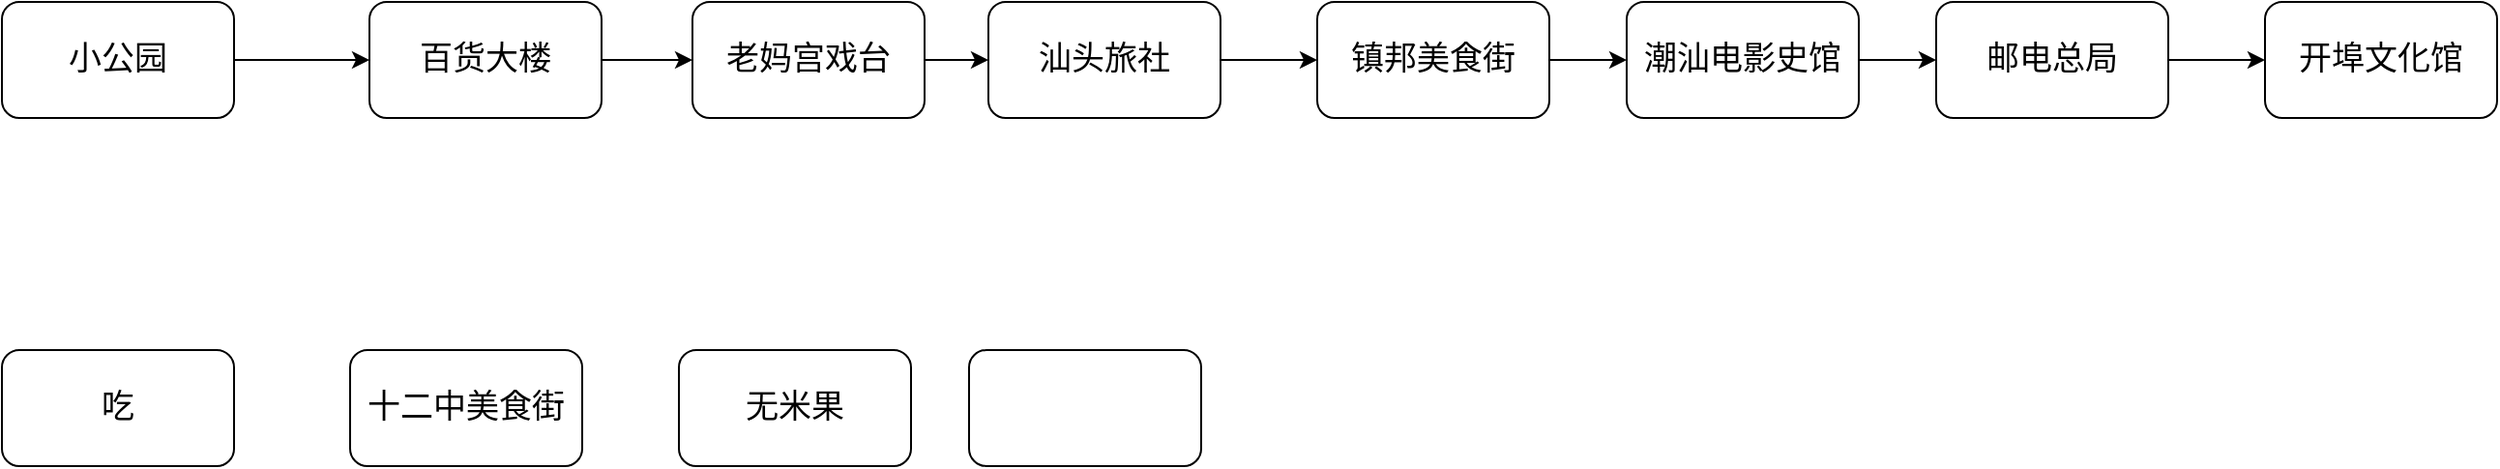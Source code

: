 <mxfile version="21.8.0" type="github">
  <diagram name="第 1 页" id="P3KDwYldCTl1qMirLRxm">
    <mxGraphModel dx="2261" dy="743" grid="1" gridSize="10" guides="1" tooltips="1" connect="1" arrows="1" fold="1" page="1" pageScale="1" pageWidth="827" pageHeight="1169" math="0" shadow="0">
      <root>
        <mxCell id="0" />
        <mxCell id="1" parent="0" />
        <mxCell id="ljiFlFl1EuN8HkqJvBom-3" style="edgeStyle=orthogonalEdgeStyle;rounded=0;orthogonalLoop=1;jettySize=auto;html=1;entryX=0;entryY=0.5;entryDx=0;entryDy=0;" edge="1" parent="1" source="ljiFlFl1EuN8HkqJvBom-1" target="ljiFlFl1EuN8HkqJvBom-2">
          <mxGeometry relative="1" as="geometry" />
        </mxCell>
        <mxCell id="ljiFlFl1EuN8HkqJvBom-1" value="&lt;font style=&quot;font-size: 17px;&quot;&gt;小公园&lt;/font&gt;" style="rounded=1;whiteSpace=wrap;html=1;fontSize=17;" vertex="1" parent="1">
          <mxGeometry x="-770" y="290" width="120" height="60" as="geometry" />
        </mxCell>
        <mxCell id="ljiFlFl1EuN8HkqJvBom-5" style="edgeStyle=orthogonalEdgeStyle;rounded=0;orthogonalLoop=1;jettySize=auto;html=1;" edge="1" parent="1" source="ljiFlFl1EuN8HkqJvBom-2" target="ljiFlFl1EuN8HkqJvBom-4">
          <mxGeometry relative="1" as="geometry" />
        </mxCell>
        <mxCell id="ljiFlFl1EuN8HkqJvBom-2" value="百货大楼" style="rounded=1;whiteSpace=wrap;html=1;fontSize=17;" vertex="1" parent="1">
          <mxGeometry x="-580" y="290" width="120" height="60" as="geometry" />
        </mxCell>
        <mxCell id="ljiFlFl1EuN8HkqJvBom-7" style="edgeStyle=orthogonalEdgeStyle;rounded=0;orthogonalLoop=1;jettySize=auto;html=1;" edge="1" parent="1" source="ljiFlFl1EuN8HkqJvBom-4" target="ljiFlFl1EuN8HkqJvBom-6">
          <mxGeometry relative="1" as="geometry" />
        </mxCell>
        <mxCell id="ljiFlFl1EuN8HkqJvBom-4" value="老妈宫戏台" style="rounded=1;whiteSpace=wrap;html=1;fontSize=17;" vertex="1" parent="1">
          <mxGeometry x="-413" y="290" width="120" height="60" as="geometry" />
        </mxCell>
        <mxCell id="ljiFlFl1EuN8HkqJvBom-9" style="edgeStyle=orthogonalEdgeStyle;rounded=0;orthogonalLoop=1;jettySize=auto;html=1;" edge="1" parent="1" source="ljiFlFl1EuN8HkqJvBom-6" target="ljiFlFl1EuN8HkqJvBom-8">
          <mxGeometry relative="1" as="geometry" />
        </mxCell>
        <mxCell id="ljiFlFl1EuN8HkqJvBom-6" value="汕头旅社" style="rounded=1;whiteSpace=wrap;html=1;fontSize=17;" vertex="1" parent="1">
          <mxGeometry x="-260" y="290" width="120" height="60" as="geometry" />
        </mxCell>
        <mxCell id="ljiFlFl1EuN8HkqJvBom-14" style="edgeStyle=orthogonalEdgeStyle;rounded=0;orthogonalLoop=1;jettySize=auto;html=1;" edge="1" parent="1" source="ljiFlFl1EuN8HkqJvBom-8" target="ljiFlFl1EuN8HkqJvBom-10">
          <mxGeometry relative="1" as="geometry" />
        </mxCell>
        <mxCell id="ljiFlFl1EuN8HkqJvBom-8" value="镇邦美食街" style="rounded=1;whiteSpace=wrap;html=1;fontSize=17;" vertex="1" parent="1">
          <mxGeometry x="-90" y="290" width="120" height="60" as="geometry" />
        </mxCell>
        <mxCell id="ljiFlFl1EuN8HkqJvBom-15" style="edgeStyle=orthogonalEdgeStyle;rounded=0;orthogonalLoop=1;jettySize=auto;html=1;" edge="1" parent="1" source="ljiFlFl1EuN8HkqJvBom-10" target="ljiFlFl1EuN8HkqJvBom-11">
          <mxGeometry relative="1" as="geometry" />
        </mxCell>
        <mxCell id="ljiFlFl1EuN8HkqJvBom-10" value="潮汕电影史馆" style="rounded=1;whiteSpace=wrap;html=1;fontSize=17;" vertex="1" parent="1">
          <mxGeometry x="70" y="290" width="120" height="60" as="geometry" />
        </mxCell>
        <mxCell id="ljiFlFl1EuN8HkqJvBom-16" style="edgeStyle=orthogonalEdgeStyle;rounded=0;orthogonalLoop=1;jettySize=auto;html=1;" edge="1" parent="1" source="ljiFlFl1EuN8HkqJvBom-11" target="ljiFlFl1EuN8HkqJvBom-12">
          <mxGeometry relative="1" as="geometry" />
        </mxCell>
        <mxCell id="ljiFlFl1EuN8HkqJvBom-11" value="邮电总局" style="rounded=1;whiteSpace=wrap;html=1;fontSize=17;" vertex="1" parent="1">
          <mxGeometry x="230" y="290" width="120" height="60" as="geometry" />
        </mxCell>
        <mxCell id="ljiFlFl1EuN8HkqJvBom-12" value="开埠文化馆" style="rounded=1;whiteSpace=wrap;html=1;fontSize=17;" vertex="1" parent="1">
          <mxGeometry x="400" y="290" width="120" height="60" as="geometry" />
        </mxCell>
        <mxCell id="ljiFlFl1EuN8HkqJvBom-17" value="吃" style="rounded=1;whiteSpace=wrap;html=1;fontSize=17;" vertex="1" parent="1">
          <mxGeometry x="-770" y="470" width="120" height="60" as="geometry" />
        </mxCell>
        <mxCell id="ljiFlFl1EuN8HkqJvBom-18" value="十二中美食街" style="rounded=1;whiteSpace=wrap;html=1;fontSize=17;" vertex="1" parent="1">
          <mxGeometry x="-590" y="470" width="120" height="60" as="geometry" />
        </mxCell>
        <mxCell id="ljiFlFl1EuN8HkqJvBom-19" value="无米果" style="rounded=1;whiteSpace=wrap;html=1;fontSize=17;" vertex="1" parent="1">
          <mxGeometry x="-420" y="470" width="120" height="60" as="geometry" />
        </mxCell>
        <mxCell id="ljiFlFl1EuN8HkqJvBom-20" value="" style="rounded=1;whiteSpace=wrap;html=1;fontSize=17;" vertex="1" parent="1">
          <mxGeometry x="-270" y="470" width="120" height="60" as="geometry" />
        </mxCell>
      </root>
    </mxGraphModel>
  </diagram>
</mxfile>
